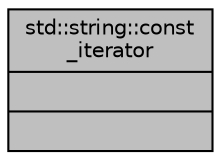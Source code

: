 digraph "std::string::const_iterator"
{
  edge [fontname="Helvetica",fontsize="10",labelfontname="Helvetica",labelfontsize="10"];
  node [fontname="Helvetica",fontsize="10",shape=record];
  Node328 [label="{std::string::const\l_iterator\n||}",height=0.2,width=0.4,color="black", fillcolor="grey75", style="filled", fontcolor="black"];
}
